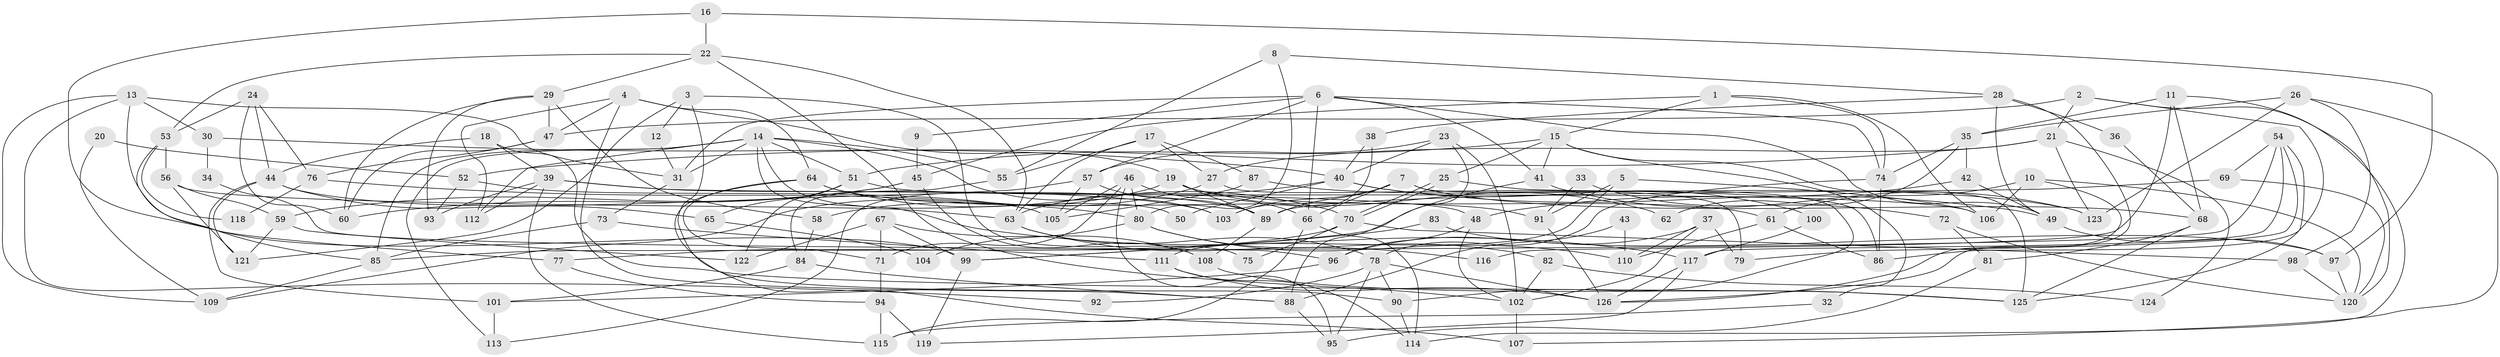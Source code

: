 // Generated by graph-tools (version 1.1) at 2025/36/03/09/25 02:36:10]
// undirected, 126 vertices, 252 edges
graph export_dot {
graph [start="1"]
  node [color=gray90,style=filled];
  1;
  2;
  3;
  4;
  5;
  6;
  7;
  8;
  9;
  10;
  11;
  12;
  13;
  14;
  15;
  16;
  17;
  18;
  19;
  20;
  21;
  22;
  23;
  24;
  25;
  26;
  27;
  28;
  29;
  30;
  31;
  32;
  33;
  34;
  35;
  36;
  37;
  38;
  39;
  40;
  41;
  42;
  43;
  44;
  45;
  46;
  47;
  48;
  49;
  50;
  51;
  52;
  53;
  54;
  55;
  56;
  57;
  58;
  59;
  60;
  61;
  62;
  63;
  64;
  65;
  66;
  67;
  68;
  69;
  70;
  71;
  72;
  73;
  74;
  75;
  76;
  77;
  78;
  79;
  80;
  81;
  82;
  83;
  84;
  85;
  86;
  87;
  88;
  89;
  90;
  91;
  92;
  93;
  94;
  95;
  96;
  97;
  98;
  99;
  100;
  101;
  102;
  103;
  104;
  105;
  106;
  107;
  108;
  109;
  110;
  111;
  112;
  113;
  114;
  115;
  116;
  117;
  118;
  119;
  120;
  121;
  122;
  123;
  124;
  125;
  126;
  1 -- 15;
  1 -- 45;
  1 -- 74;
  1 -- 106;
  2 -- 47;
  2 -- 86;
  2 -- 21;
  2 -- 120;
  3 -- 90;
  3 -- 121;
  3 -- 12;
  3 -- 75;
  4 -- 64;
  4 -- 88;
  4 -- 19;
  4 -- 47;
  4 -- 112;
  5 -- 111;
  5 -- 106;
  5 -- 91;
  6 -- 49;
  6 -- 74;
  6 -- 9;
  6 -- 31;
  6 -- 41;
  6 -- 57;
  6 -- 66;
  7 -- 103;
  7 -- 90;
  7 -- 66;
  7 -- 68;
  7 -- 89;
  8 -- 55;
  8 -- 80;
  8 -- 28;
  9 -- 45;
  10 -- 126;
  10 -- 61;
  10 -- 106;
  10 -- 120;
  11 -- 68;
  11 -- 114;
  11 -- 35;
  11 -- 116;
  12 -- 31;
  13 -- 109;
  13 -- 31;
  13 -- 30;
  13 -- 77;
  13 -- 92;
  14 -- 117;
  14 -- 51;
  14 -- 31;
  14 -- 50;
  14 -- 55;
  14 -- 85;
  14 -- 103;
  14 -- 112;
  14 -- 113;
  15 -- 51;
  15 -- 25;
  15 -- 32;
  15 -- 41;
  15 -- 125;
  16 -- 22;
  16 -- 99;
  16 -- 97;
  17 -- 55;
  17 -- 63;
  17 -- 27;
  17 -- 87;
  18 -- 125;
  18 -- 39;
  18 -- 44;
  19 -- 89;
  19 -- 61;
  19 -- 62;
  19 -- 109;
  20 -- 52;
  20 -- 109;
  21 -- 27;
  21 -- 52;
  21 -- 123;
  21 -- 124;
  22 -- 53;
  22 -- 63;
  22 -- 29;
  22 -- 102;
  23 -- 40;
  23 -- 57;
  23 -- 88;
  23 -- 102;
  24 -- 60;
  24 -- 44;
  24 -- 53;
  24 -- 76;
  25 -- 86;
  25 -- 70;
  25 -- 70;
  26 -- 107;
  26 -- 123;
  26 -- 35;
  26 -- 98;
  27 -- 58;
  27 -- 79;
  28 -- 49;
  28 -- 36;
  28 -- 38;
  28 -- 126;
  29 -- 93;
  29 -- 47;
  29 -- 58;
  29 -- 60;
  30 -- 40;
  30 -- 34;
  31 -- 73;
  32 -- 115;
  33 -- 72;
  33 -- 91;
  34 -- 96;
  35 -- 42;
  35 -- 62;
  35 -- 74;
  36 -- 68;
  37 -- 102;
  37 -- 79;
  37 -- 96;
  37 -- 110;
  38 -- 103;
  38 -- 40;
  39 -- 115;
  39 -- 112;
  39 -- 48;
  39 -- 93;
  39 -- 103;
  40 -- 49;
  40 -- 50;
  40 -- 63;
  40 -- 100;
  41 -- 99;
  41 -- 123;
  42 -- 48;
  42 -- 49;
  43 -- 88;
  43 -- 110;
  44 -- 89;
  44 -- 65;
  44 -- 101;
  44 -- 121;
  45 -- 59;
  45 -- 60;
  45 -- 108;
  46 -- 66;
  46 -- 105;
  46 -- 71;
  46 -- 80;
  46 -- 95;
  47 -- 60;
  47 -- 76;
  48 -- 102;
  48 -- 96;
  49 -- 97;
  51 -- 122;
  51 -- 106;
  51 -- 65;
  52 -- 105;
  52 -- 93;
  53 -- 85;
  53 -- 56;
  53 -- 118;
  54 -- 125;
  54 -- 69;
  54 -- 79;
  54 -- 85;
  54 -- 117;
  55 -- 84;
  56 -- 63;
  56 -- 59;
  56 -- 121;
  57 -- 113;
  57 -- 89;
  57 -- 105;
  58 -- 84;
  59 -- 121;
  59 -- 122;
  61 -- 110;
  61 -- 86;
  63 -- 78;
  63 -- 116;
  64 -- 70;
  64 -- 71;
  64 -- 91;
  64 -- 107;
  65 -- 104;
  66 -- 114;
  66 -- 115;
  67 -- 99;
  67 -- 108;
  67 -- 71;
  67 -- 122;
  68 -- 125;
  68 -- 81;
  69 -- 120;
  69 -- 89;
  70 -- 98;
  70 -- 75;
  70 -- 77;
  71 -- 94;
  72 -- 120;
  72 -- 81;
  73 -- 85;
  73 -- 111;
  74 -- 78;
  74 -- 86;
  76 -- 80;
  76 -- 118;
  77 -- 94;
  78 -- 126;
  78 -- 90;
  78 -- 92;
  78 -- 95;
  80 -- 82;
  80 -- 104;
  80 -- 110;
  81 -- 95;
  82 -- 102;
  82 -- 124;
  83 -- 97;
  83 -- 99;
  84 -- 101;
  84 -- 88;
  85 -- 109;
  87 -- 123;
  87 -- 105;
  88 -- 95;
  89 -- 108;
  90 -- 114;
  91 -- 126;
  94 -- 115;
  94 -- 119;
  96 -- 101;
  97 -- 120;
  98 -- 120;
  99 -- 119;
  100 -- 117;
  101 -- 113;
  102 -- 107;
  108 -- 125;
  111 -- 126;
  111 -- 114;
  117 -- 126;
  117 -- 119;
}
